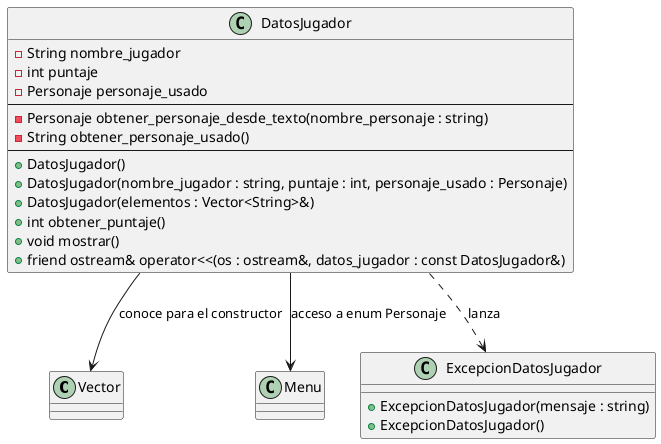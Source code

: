 @startuml
'https://plantuml.com/class-diagram
class Vector
class Menu

class ExcepcionDatosJugador {
    + ExcepcionDatosJugador(mensaje : string)
    + ExcepcionDatosJugador()
}

class DatosJugador{
    - String nombre_jugador
    - int puntaje
    - Personaje personaje_usado
    ---
    - Personaje obtener_personaje_desde_texto(nombre_personaje : string)
    - String obtener_personaje_usado()
    ---
    + DatosJugador()
    + DatosJugador(nombre_jugador : string, puntaje : int, personaje_usado : Personaje)
    + DatosJugador(elementos : Vector<String>&)
    + int obtener_puntaje()
    + void mostrar()
    + friend ostream& operator<<(os : ostream&, datos_jugador : const DatosJugador&)
}

' Relaciones
DatosJugador --> Vector : "conoce para el constructor"
DatosJugador --> Menu : "acceso a enum Personaje"
DatosJugador ..> ExcepcionDatosJugador : "lanza"
@enduml